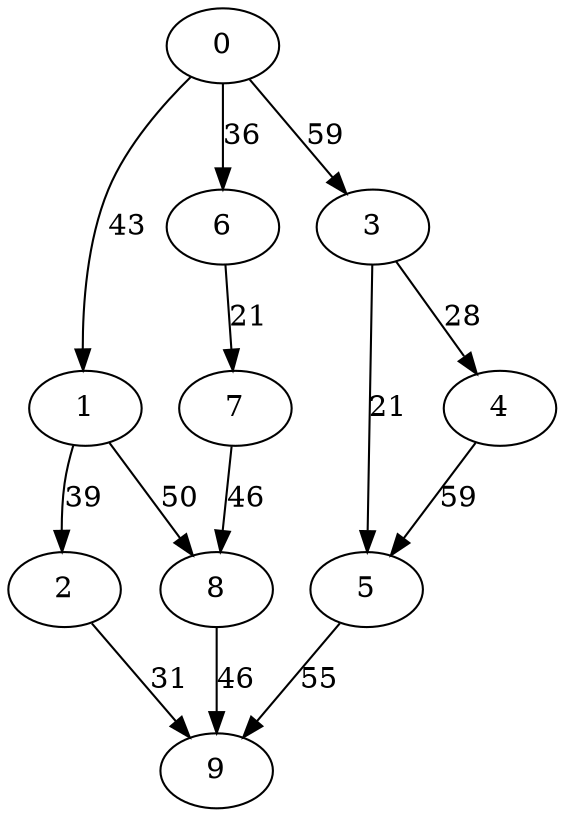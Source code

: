 digraph t10p3r7_7 {
0 -> 1 [ label = 43 ];
0 -> 3 [ label = 59 ];
0 -> 6 [ label = 36 ];
1 -> 2 [ label = 39 ];
1 -> 8 [ label = 50 ];
2 -> 9 [ label = 31 ];
3 -> 4 [ label = 28 ];
3 -> 5 [ label = 21 ];
4 -> 5 [ label = 59 ];
5 -> 9 [ label = 55 ];
6 -> 7 [ label = 21 ];
7 -> 8 [ label = 46 ];
8 -> 9 [ label = 46 ];
 }

